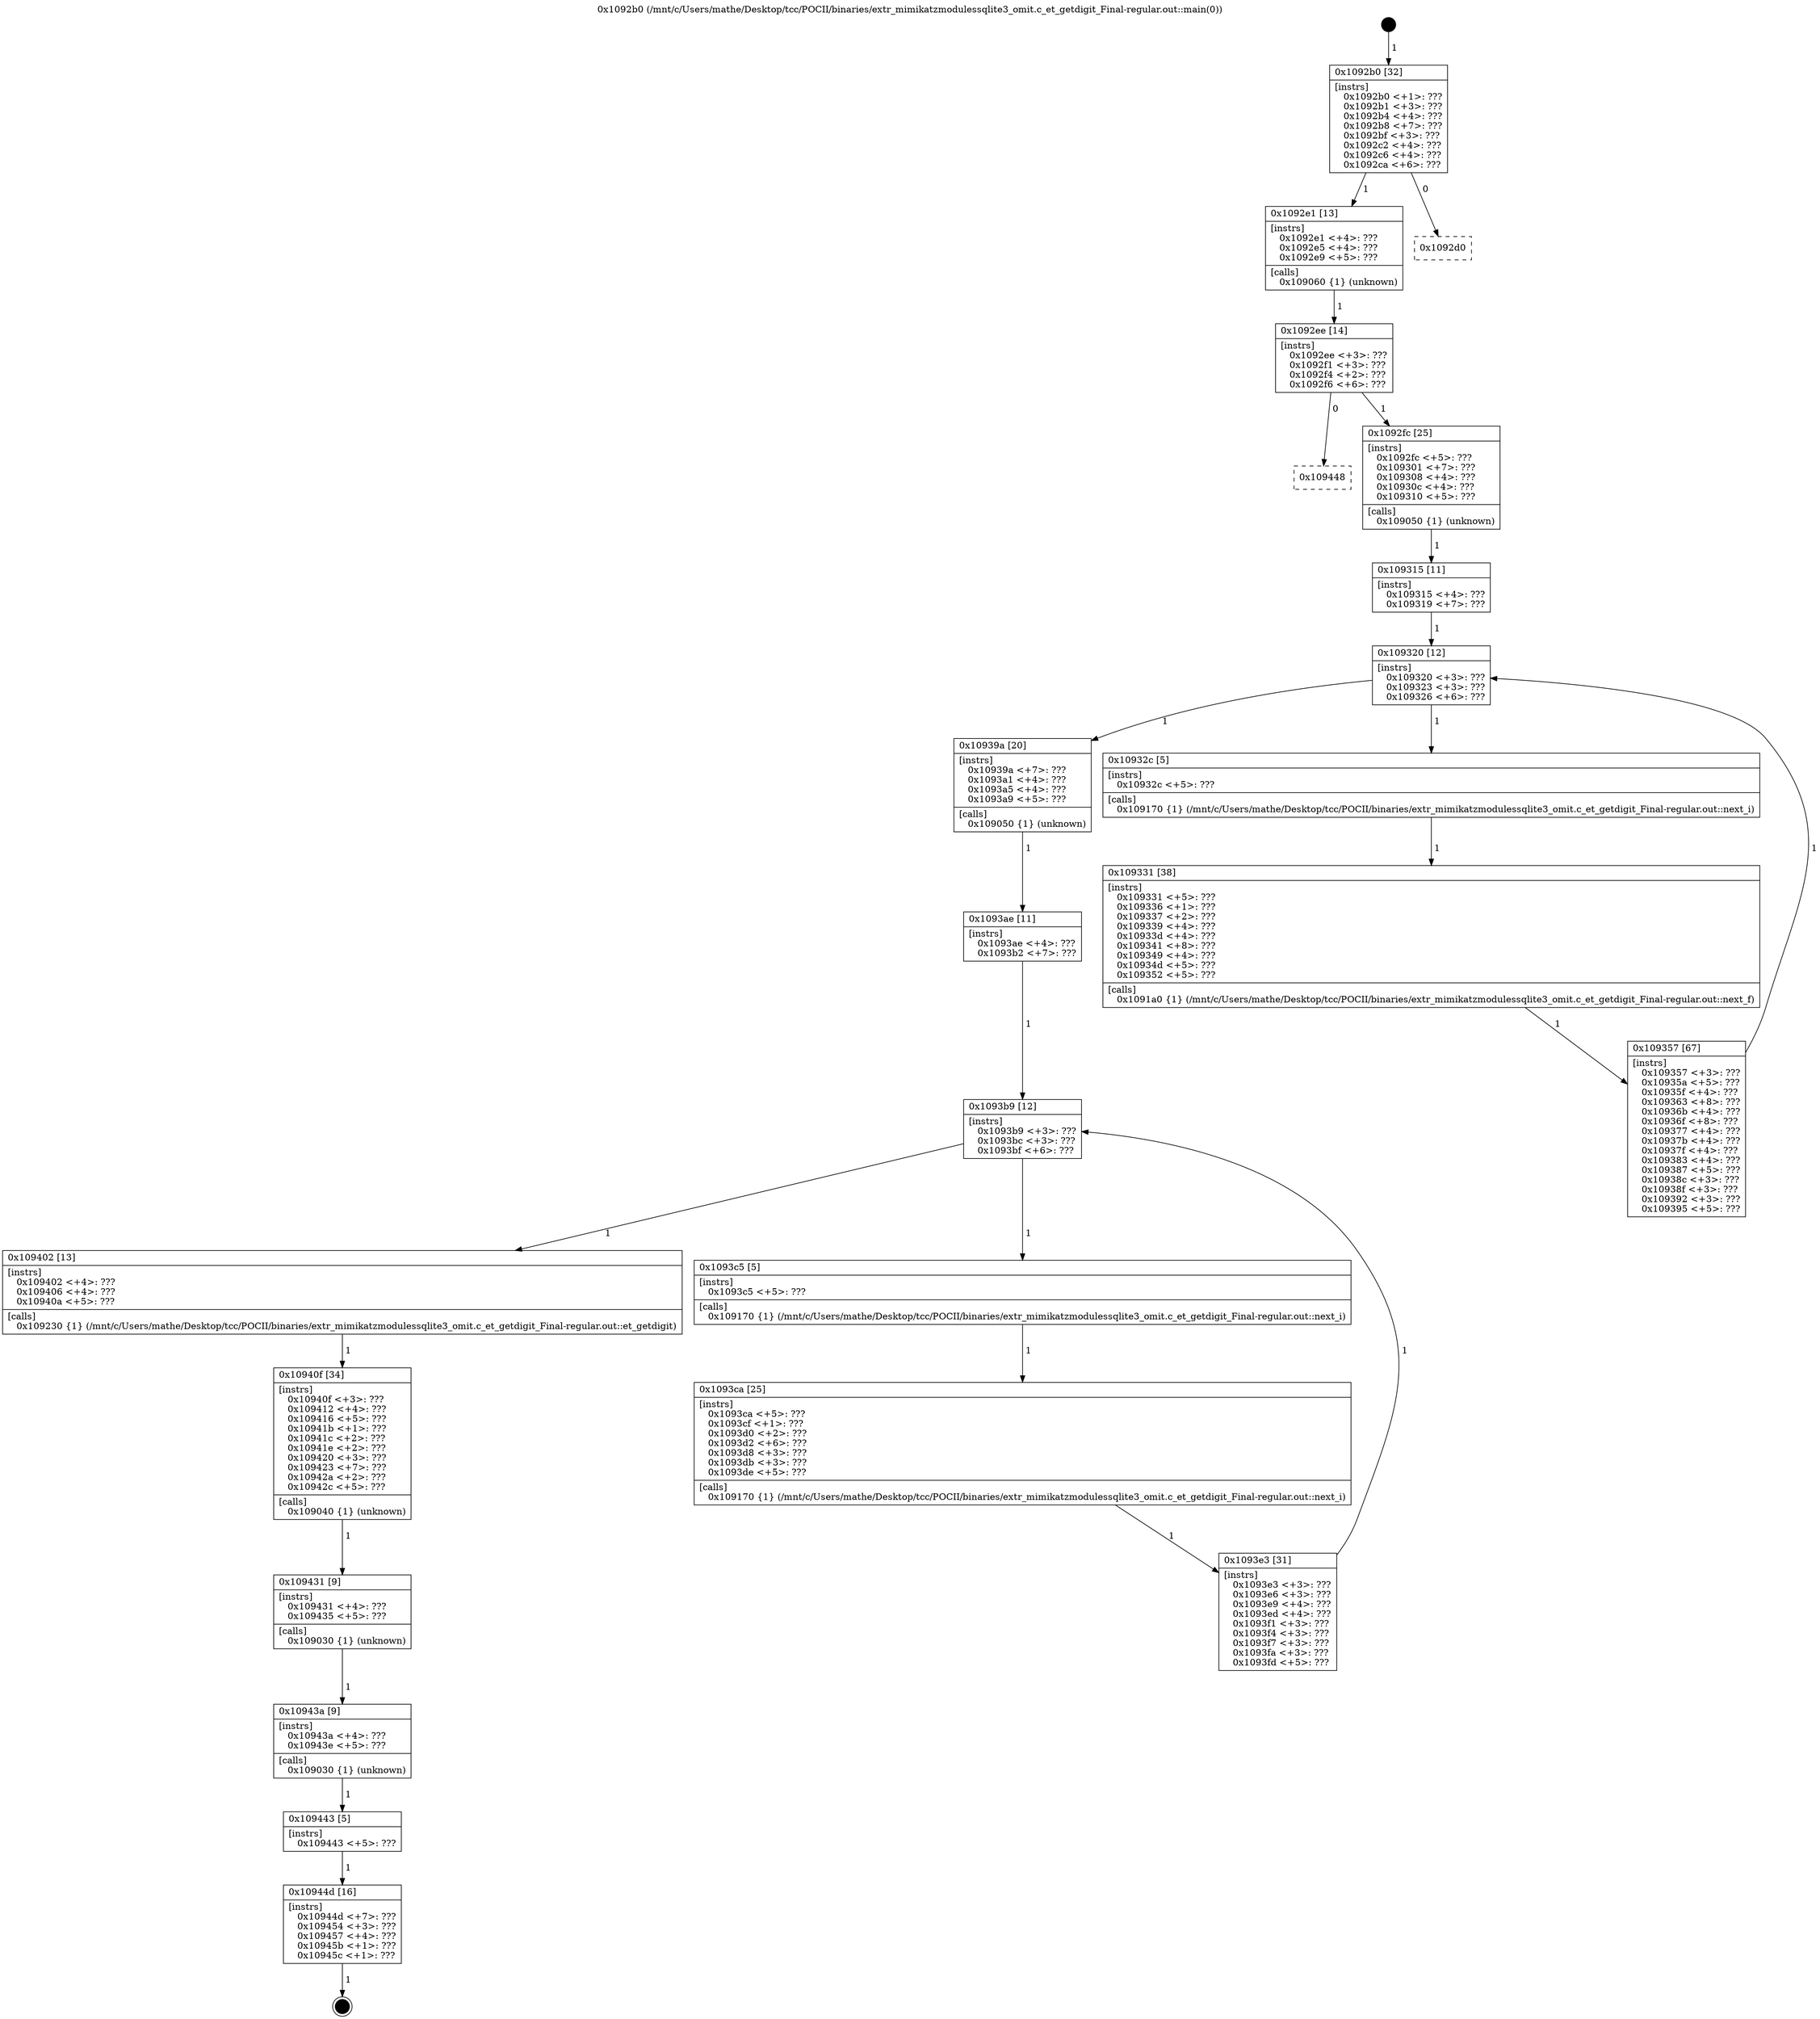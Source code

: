 digraph "0x1092b0" {
  label = "0x1092b0 (/mnt/c/Users/mathe/Desktop/tcc/POCII/binaries/extr_mimikatzmodulessqlite3_omit.c_et_getdigit_Final-regular.out::main(0))"
  labelloc = "t"
  node[shape=record]

  Entry [label="",width=0.3,height=0.3,shape=circle,fillcolor=black,style=filled]
  "0x1092b0" [label="{
     0x1092b0 [32]\l
     | [instrs]\l
     &nbsp;&nbsp;0x1092b0 \<+1\>: ???\l
     &nbsp;&nbsp;0x1092b1 \<+3\>: ???\l
     &nbsp;&nbsp;0x1092b4 \<+4\>: ???\l
     &nbsp;&nbsp;0x1092b8 \<+7\>: ???\l
     &nbsp;&nbsp;0x1092bf \<+3\>: ???\l
     &nbsp;&nbsp;0x1092c2 \<+4\>: ???\l
     &nbsp;&nbsp;0x1092c6 \<+4\>: ???\l
     &nbsp;&nbsp;0x1092ca \<+6\>: ???\l
  }"]
  "0x1092e1" [label="{
     0x1092e1 [13]\l
     | [instrs]\l
     &nbsp;&nbsp;0x1092e1 \<+4\>: ???\l
     &nbsp;&nbsp;0x1092e5 \<+4\>: ???\l
     &nbsp;&nbsp;0x1092e9 \<+5\>: ???\l
     | [calls]\l
     &nbsp;&nbsp;0x109060 \{1\} (unknown)\l
  }"]
  "0x1092d0" [label="{
     0x1092d0\l
  }", style=dashed]
  "0x1092ee" [label="{
     0x1092ee [14]\l
     | [instrs]\l
     &nbsp;&nbsp;0x1092ee \<+3\>: ???\l
     &nbsp;&nbsp;0x1092f1 \<+3\>: ???\l
     &nbsp;&nbsp;0x1092f4 \<+2\>: ???\l
     &nbsp;&nbsp;0x1092f6 \<+6\>: ???\l
  }"]
  "0x109448" [label="{
     0x109448\l
  }", style=dashed]
  "0x1092fc" [label="{
     0x1092fc [25]\l
     | [instrs]\l
     &nbsp;&nbsp;0x1092fc \<+5\>: ???\l
     &nbsp;&nbsp;0x109301 \<+7\>: ???\l
     &nbsp;&nbsp;0x109308 \<+4\>: ???\l
     &nbsp;&nbsp;0x10930c \<+4\>: ???\l
     &nbsp;&nbsp;0x109310 \<+5\>: ???\l
     | [calls]\l
     &nbsp;&nbsp;0x109050 \{1\} (unknown)\l
  }"]
  Exit [label="",width=0.3,height=0.3,shape=circle,fillcolor=black,style=filled,peripheries=2]
  "0x109320" [label="{
     0x109320 [12]\l
     | [instrs]\l
     &nbsp;&nbsp;0x109320 \<+3\>: ???\l
     &nbsp;&nbsp;0x109323 \<+3\>: ???\l
     &nbsp;&nbsp;0x109326 \<+6\>: ???\l
  }"]
  "0x10939a" [label="{
     0x10939a [20]\l
     | [instrs]\l
     &nbsp;&nbsp;0x10939a \<+7\>: ???\l
     &nbsp;&nbsp;0x1093a1 \<+4\>: ???\l
     &nbsp;&nbsp;0x1093a5 \<+4\>: ???\l
     &nbsp;&nbsp;0x1093a9 \<+5\>: ???\l
     | [calls]\l
     &nbsp;&nbsp;0x109050 \{1\} (unknown)\l
  }"]
  "0x10932c" [label="{
     0x10932c [5]\l
     | [instrs]\l
     &nbsp;&nbsp;0x10932c \<+5\>: ???\l
     | [calls]\l
     &nbsp;&nbsp;0x109170 \{1\} (/mnt/c/Users/mathe/Desktop/tcc/POCII/binaries/extr_mimikatzmodulessqlite3_omit.c_et_getdigit_Final-regular.out::next_i)\l
  }"]
  "0x109331" [label="{
     0x109331 [38]\l
     | [instrs]\l
     &nbsp;&nbsp;0x109331 \<+5\>: ???\l
     &nbsp;&nbsp;0x109336 \<+1\>: ???\l
     &nbsp;&nbsp;0x109337 \<+2\>: ???\l
     &nbsp;&nbsp;0x109339 \<+4\>: ???\l
     &nbsp;&nbsp;0x10933d \<+4\>: ???\l
     &nbsp;&nbsp;0x109341 \<+8\>: ???\l
     &nbsp;&nbsp;0x109349 \<+4\>: ???\l
     &nbsp;&nbsp;0x10934d \<+5\>: ???\l
     &nbsp;&nbsp;0x109352 \<+5\>: ???\l
     | [calls]\l
     &nbsp;&nbsp;0x1091a0 \{1\} (/mnt/c/Users/mathe/Desktop/tcc/POCII/binaries/extr_mimikatzmodulessqlite3_omit.c_et_getdigit_Final-regular.out::next_f)\l
  }"]
  "0x109357" [label="{
     0x109357 [67]\l
     | [instrs]\l
     &nbsp;&nbsp;0x109357 \<+3\>: ???\l
     &nbsp;&nbsp;0x10935a \<+5\>: ???\l
     &nbsp;&nbsp;0x10935f \<+4\>: ???\l
     &nbsp;&nbsp;0x109363 \<+8\>: ???\l
     &nbsp;&nbsp;0x10936b \<+4\>: ???\l
     &nbsp;&nbsp;0x10936f \<+8\>: ???\l
     &nbsp;&nbsp;0x109377 \<+4\>: ???\l
     &nbsp;&nbsp;0x10937b \<+4\>: ???\l
     &nbsp;&nbsp;0x10937f \<+4\>: ???\l
     &nbsp;&nbsp;0x109383 \<+4\>: ???\l
     &nbsp;&nbsp;0x109387 \<+5\>: ???\l
     &nbsp;&nbsp;0x10938c \<+3\>: ???\l
     &nbsp;&nbsp;0x10938f \<+3\>: ???\l
     &nbsp;&nbsp;0x109392 \<+3\>: ???\l
     &nbsp;&nbsp;0x109395 \<+5\>: ???\l
  }"]
  "0x109315" [label="{
     0x109315 [11]\l
     | [instrs]\l
     &nbsp;&nbsp;0x109315 \<+4\>: ???\l
     &nbsp;&nbsp;0x109319 \<+7\>: ???\l
  }"]
  "0x1093b9" [label="{
     0x1093b9 [12]\l
     | [instrs]\l
     &nbsp;&nbsp;0x1093b9 \<+3\>: ???\l
     &nbsp;&nbsp;0x1093bc \<+3\>: ???\l
     &nbsp;&nbsp;0x1093bf \<+6\>: ???\l
  }"]
  "0x109402" [label="{
     0x109402 [13]\l
     | [instrs]\l
     &nbsp;&nbsp;0x109402 \<+4\>: ???\l
     &nbsp;&nbsp;0x109406 \<+4\>: ???\l
     &nbsp;&nbsp;0x10940a \<+5\>: ???\l
     | [calls]\l
     &nbsp;&nbsp;0x109230 \{1\} (/mnt/c/Users/mathe/Desktop/tcc/POCII/binaries/extr_mimikatzmodulessqlite3_omit.c_et_getdigit_Final-regular.out::et_getdigit)\l
  }"]
  "0x1093c5" [label="{
     0x1093c5 [5]\l
     | [instrs]\l
     &nbsp;&nbsp;0x1093c5 \<+5\>: ???\l
     | [calls]\l
     &nbsp;&nbsp;0x109170 \{1\} (/mnt/c/Users/mathe/Desktop/tcc/POCII/binaries/extr_mimikatzmodulessqlite3_omit.c_et_getdigit_Final-regular.out::next_i)\l
  }"]
  "0x1093ca" [label="{
     0x1093ca [25]\l
     | [instrs]\l
     &nbsp;&nbsp;0x1093ca \<+5\>: ???\l
     &nbsp;&nbsp;0x1093cf \<+1\>: ???\l
     &nbsp;&nbsp;0x1093d0 \<+2\>: ???\l
     &nbsp;&nbsp;0x1093d2 \<+6\>: ???\l
     &nbsp;&nbsp;0x1093d8 \<+3\>: ???\l
     &nbsp;&nbsp;0x1093db \<+3\>: ???\l
     &nbsp;&nbsp;0x1093de \<+5\>: ???\l
     | [calls]\l
     &nbsp;&nbsp;0x109170 \{1\} (/mnt/c/Users/mathe/Desktop/tcc/POCII/binaries/extr_mimikatzmodulessqlite3_omit.c_et_getdigit_Final-regular.out::next_i)\l
  }"]
  "0x1093e3" [label="{
     0x1093e3 [31]\l
     | [instrs]\l
     &nbsp;&nbsp;0x1093e3 \<+3\>: ???\l
     &nbsp;&nbsp;0x1093e6 \<+3\>: ???\l
     &nbsp;&nbsp;0x1093e9 \<+4\>: ???\l
     &nbsp;&nbsp;0x1093ed \<+4\>: ???\l
     &nbsp;&nbsp;0x1093f1 \<+3\>: ???\l
     &nbsp;&nbsp;0x1093f4 \<+3\>: ???\l
     &nbsp;&nbsp;0x1093f7 \<+3\>: ???\l
     &nbsp;&nbsp;0x1093fa \<+3\>: ???\l
     &nbsp;&nbsp;0x1093fd \<+5\>: ???\l
  }"]
  "0x1093ae" [label="{
     0x1093ae [11]\l
     | [instrs]\l
     &nbsp;&nbsp;0x1093ae \<+4\>: ???\l
     &nbsp;&nbsp;0x1093b2 \<+7\>: ???\l
  }"]
  "0x10940f" [label="{
     0x10940f [34]\l
     | [instrs]\l
     &nbsp;&nbsp;0x10940f \<+3\>: ???\l
     &nbsp;&nbsp;0x109412 \<+4\>: ???\l
     &nbsp;&nbsp;0x109416 \<+5\>: ???\l
     &nbsp;&nbsp;0x10941b \<+1\>: ???\l
     &nbsp;&nbsp;0x10941c \<+2\>: ???\l
     &nbsp;&nbsp;0x10941e \<+2\>: ???\l
     &nbsp;&nbsp;0x109420 \<+3\>: ???\l
     &nbsp;&nbsp;0x109423 \<+7\>: ???\l
     &nbsp;&nbsp;0x10942a \<+2\>: ???\l
     &nbsp;&nbsp;0x10942c \<+5\>: ???\l
     | [calls]\l
     &nbsp;&nbsp;0x109040 \{1\} (unknown)\l
  }"]
  "0x109431" [label="{
     0x109431 [9]\l
     | [instrs]\l
     &nbsp;&nbsp;0x109431 \<+4\>: ???\l
     &nbsp;&nbsp;0x109435 \<+5\>: ???\l
     | [calls]\l
     &nbsp;&nbsp;0x109030 \{1\} (unknown)\l
  }"]
  "0x10943a" [label="{
     0x10943a [9]\l
     | [instrs]\l
     &nbsp;&nbsp;0x10943a \<+4\>: ???\l
     &nbsp;&nbsp;0x10943e \<+5\>: ???\l
     | [calls]\l
     &nbsp;&nbsp;0x109030 \{1\} (unknown)\l
  }"]
  "0x109443" [label="{
     0x109443 [5]\l
     | [instrs]\l
     &nbsp;&nbsp;0x109443 \<+5\>: ???\l
  }"]
  "0x10944d" [label="{
     0x10944d [16]\l
     | [instrs]\l
     &nbsp;&nbsp;0x10944d \<+7\>: ???\l
     &nbsp;&nbsp;0x109454 \<+3\>: ???\l
     &nbsp;&nbsp;0x109457 \<+4\>: ???\l
     &nbsp;&nbsp;0x10945b \<+1\>: ???\l
     &nbsp;&nbsp;0x10945c \<+1\>: ???\l
  }"]
  Entry -> "0x1092b0" [label=" 1"]
  "0x1092b0" -> "0x1092e1" [label=" 1"]
  "0x1092b0" -> "0x1092d0" [label=" 0"]
  "0x1092e1" -> "0x1092ee" [label=" 1"]
  "0x1092ee" -> "0x109448" [label=" 0"]
  "0x1092ee" -> "0x1092fc" [label=" 1"]
  "0x10944d" -> Exit [label=" 1"]
  "0x1092fc" -> "0x109315" [label=" 1"]
  "0x109320" -> "0x10939a" [label=" 1"]
  "0x109320" -> "0x10932c" [label=" 1"]
  "0x10932c" -> "0x109331" [label=" 1"]
  "0x109331" -> "0x109357" [label=" 1"]
  "0x109315" -> "0x109320" [label=" 1"]
  "0x109357" -> "0x109320" [label=" 1"]
  "0x10939a" -> "0x1093ae" [label=" 1"]
  "0x1093b9" -> "0x109402" [label=" 1"]
  "0x1093b9" -> "0x1093c5" [label=" 1"]
  "0x1093c5" -> "0x1093ca" [label=" 1"]
  "0x1093ca" -> "0x1093e3" [label=" 1"]
  "0x1093ae" -> "0x1093b9" [label=" 1"]
  "0x1093e3" -> "0x1093b9" [label=" 1"]
  "0x109402" -> "0x10940f" [label=" 1"]
  "0x10940f" -> "0x109431" [label=" 1"]
  "0x109431" -> "0x10943a" [label=" 1"]
  "0x10943a" -> "0x109443" [label=" 1"]
  "0x109443" -> "0x10944d" [label=" 1"]
}
